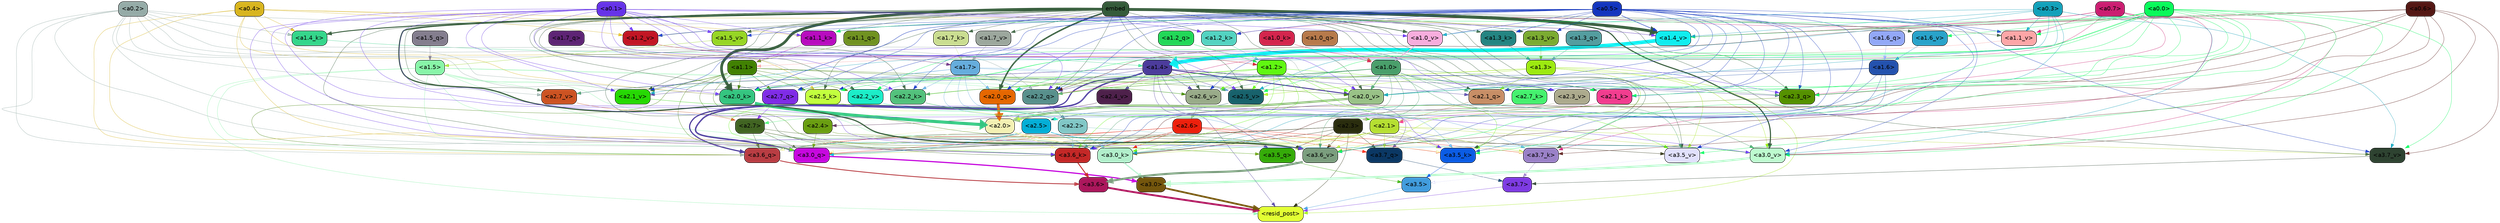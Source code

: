 strict digraph "" {
	graph [bgcolor=transparent,
		layout=dot,
		overlap=false,
		splines=true
	];
	"<a3.7>"	[color=black,
		fillcolor="#7e3be3",
		fontname=Helvetica,
		shape=box,
		style="filled, rounded"];
	"<resid_post>"	[color=black,
		fillcolor="#e2ff33",
		fontname=Helvetica,
		shape=box,
		style="filled, rounded"];
	"<a3.7>" -> "<resid_post>"	[color="#7e3be3",
		penwidth=0.6239100098609924];
	"<a3.6>"	[color=black,
		fillcolor="#ab175c",
		fontname=Helvetica,
		shape=box,
		style="filled, rounded"];
	"<a3.6>" -> "<resid_post>"	[color="#ab175c",
		penwidth=4.569062113761902];
	"<a3.5>"	[color=black,
		fillcolor="#419cdd",
		fontname=Helvetica,
		shape=box,
		style="filled, rounded"];
	"<a3.5>" -> "<resid_post>"	[color="#419cdd",
		penwidth=0.6];
	"<a3.0>"	[color=black,
		fillcolor="#74560d",
		fontname=Helvetica,
		shape=box,
		style="filled, rounded"];
	"<a3.0>" -> "<resid_post>"	[color="#74560d",
		penwidth=4.283544182777405];
	"<a2.3>"	[color=black,
		fillcolor="#2a2d0e",
		fontname=Helvetica,
		shape=box,
		style="filled, rounded"];
	"<a2.3>" -> "<resid_post>"	[color="#2a2d0e",
		penwidth=0.6];
	"<a3.7_q>"	[color=black,
		fillcolor="#0b3864",
		fontname=Helvetica,
		shape=box,
		style="filled, rounded"];
	"<a2.3>" -> "<a3.7_q>"	[color="#2a2d0e",
		penwidth=0.6];
	"<a3.6_q>"	[color=black,
		fillcolor="#b93d43",
		fontname=Helvetica,
		shape=box,
		style="filled, rounded"];
	"<a2.3>" -> "<a3.6_q>"	[color="#2a2d0e",
		penwidth=0.6];
	"<a3.5_q>"	[color=black,
		fillcolor="#35ab09",
		fontname=Helvetica,
		shape=box,
		style="filled, rounded"];
	"<a2.3>" -> "<a3.5_q>"	[color="#2a2d0e",
		penwidth=0.6];
	"<a3.0_q>"	[color=black,
		fillcolor="#c708df",
		fontname=Helvetica,
		shape=box,
		style="filled, rounded"];
	"<a2.3>" -> "<a3.0_q>"	[color="#2a2d0e",
		penwidth=0.6];
	"<a3.0_k>"	[color=black,
		fillcolor="#b1efcb",
		fontname=Helvetica,
		shape=box,
		style="filled, rounded"];
	"<a2.3>" -> "<a3.0_k>"	[color="#2a2d0e",
		penwidth=0.6];
	"<a3.6_v>"	[color=black,
		fillcolor="#7b9e7e",
		fontname=Helvetica,
		shape=box,
		style="filled, rounded"];
	"<a2.3>" -> "<a3.6_v>"	[color="#2a2d0e",
		penwidth=0.6];
	"<a3.5_v>"	[color=black,
		fillcolor="#e1e1fc",
		fontname=Helvetica,
		shape=box,
		style="filled, rounded"];
	"<a2.3>" -> "<a3.5_v>"	[color="#2a2d0e",
		penwidth=0.6];
	"<a3.0_v>"	[color=black,
		fillcolor="#bdfbcf",
		fontname=Helvetica,
		shape=box,
		style="filled, rounded"];
	"<a2.3>" -> "<a3.0_v>"	[color="#2a2d0e",
		penwidth=0.6];
	"<a1.5>"	[color=black,
		fillcolor="#88f5a8",
		fontname=Helvetica,
		shape=box,
		style="filled, rounded"];
	"<a1.5>" -> "<resid_post>"	[color="#88f5a8",
		penwidth=0.6];
	"<a1.5>" -> "<a3.6_q>"	[color="#88f5a8",
		penwidth=0.6];
	"<a1.5>" -> "<a3.5_q>"	[color="#88f5a8",
		penwidth=0.6];
	"<a1.5>" -> "<a3.0_q>"	[color="#88f5a8",
		penwidth=0.6];
	"<a3.6_k>"	[color=black,
		fillcolor="#c42827",
		fontname=Helvetica,
		shape=box,
		style="filled, rounded"];
	"<a1.5>" -> "<a3.6_k>"	[color="#88f5a8",
		penwidth=0.6];
	"<a1.5>" -> "<a3.0_k>"	[color="#88f5a8",
		penwidth=0.6];
	"<a2.2_q>"	[color=black,
		fillcolor="#58908c",
		fontname=Helvetica,
		shape=box,
		style="filled, rounded"];
	"<a1.5>" -> "<a2.2_q>"	[color="#88f5a8",
		penwidth=0.6];
	"<a2.7_v>"	[color=black,
		fillcolor="#cc5322",
		fontname=Helvetica,
		shape=box,
		style="filled, rounded"];
	"<a1.5>" -> "<a2.7_v>"	[color="#88f5a8",
		penwidth=0.6];
	"<a2.6_v>"	[color=black,
		fillcolor="#99ab89",
		fontname=Helvetica,
		shape=box,
		style="filled, rounded"];
	"<a1.5>" -> "<a2.6_v>"	[color="#88f5a8",
		penwidth=0.6];
	"<a2.1_v>"	[color=black,
		fillcolor="#26d804",
		fontname=Helvetica,
		shape=box,
		style="filled, rounded"];
	"<a1.5>" -> "<a2.1_v>"	[color="#88f5a8",
		penwidth=0.6];
	"<a1.4>"	[color=black,
		fillcolor="#4c3c9c",
		fontname=Helvetica,
		shape=box,
		style="filled, rounded"];
	"<a1.4>" -> "<resid_post>"	[color="#4c3c9c",
		penwidth=0.6];
	"<a1.4>" -> "<a3.7_q>"	[color="#4c3c9c",
		penwidth=0.6];
	"<a1.4>" -> "<a3.6_q>"	[color="#4c3c9c",
		penwidth=2.7536282539367676];
	"<a1.4>" -> "<a3.5_q>"	[color="#4c3c9c",
		penwidth=0.6];
	"<a1.4>" -> "<a3.0_q>"	[color="#4c3c9c",
		penwidth=3.3369133472442627];
	"<a2.3_q>"	[color=black,
		fillcolor="#559101",
		fontname=Helvetica,
		shape=box,
		style="filled, rounded"];
	"<a1.4>" -> "<a2.3_q>"	[color="#4c3c9c",
		penwidth=0.6];
	"<a1.4>" -> "<a2.2_q>"	[color="#4c3c9c",
		penwidth=0.6];
	"<a2.1_q>"	[color=black,
		fillcolor="#c78e66",
		fontname=Helvetica,
		shape=box,
		style="filled, rounded"];
	"<a1.4>" -> "<a2.1_q>"	[color="#4c3c9c",
		penwidth=0.6];
	"<a2.0_q>"	[color=black,
		fillcolor="#e56701",
		fontname=Helvetica,
		shape=box,
		style="filled, rounded"];
	"<a1.4>" -> "<a2.0_q>"	[color="#4c3c9c",
		penwidth=0.6];
	"<a2.1_k>"	[color=black,
		fillcolor="#f23d8f",
		fontname=Helvetica,
		shape=box,
		style="filled, rounded"];
	"<a1.4>" -> "<a2.1_k>"	[color="#4c3c9c",
		penwidth=0.6];
	"<a1.4>" -> "<a2.7_v>"	[color="#4c3c9c",
		penwidth=0.6];
	"<a1.4>" -> "<a2.6_v>"	[color="#4c3c9c",
		penwidth=0.6];
	"<a2.5_v>"	[color=black,
		fillcolor="#18626c",
		fontname=Helvetica,
		shape=box,
		style="filled, rounded"];
	"<a1.4>" -> "<a2.5_v>"	[color="#4c3c9c",
		penwidth=0.6];
	"<a2.4_v>"	[color=black,
		fillcolor="#4e214b",
		fontname=Helvetica,
		shape=box,
		style="filled, rounded"];
	"<a1.4>" -> "<a2.4_v>"	[color="#4c3c9c",
		penwidth=0.6];
	"<a1.4>" -> "<a2.1_v>"	[color="#4c3c9c",
		penwidth=0.6];
	"<a2.0_v>"	[color=black,
		fillcolor="#99c287",
		fontname=Helvetica,
		shape=box,
		style="filled, rounded"];
	"<a1.4>" -> "<a2.0_v>"	[color="#4c3c9c",
		penwidth=2.2818827629089355];
	"<a1.3>"	[color=black,
		fillcolor="#9dea10",
		fontname=Helvetica,
		shape=box,
		style="filled, rounded"];
	"<a1.3>" -> "<resid_post>"	[color="#9dea10",
		penwidth=0.6];
	"<a1.3>" -> "<a3.6_v>"	[color="#9dea10",
		penwidth=0.6];
	"<a1.3>" -> "<a3.5_v>"	[color="#9dea10",
		penwidth=0.6];
	"<a1.3>" -> "<a3.0_v>"	[color="#9dea10",
		penwidth=0.6];
	"<a1.3>" -> "<a2.2_q>"	[color="#9dea10",
		penwidth=0.6];
	"<a1.3>" -> "<a2.1_q>"	[color="#9dea10",
		penwidth=0.6];
	"<a2.2_k>"	[color=black,
		fillcolor="#53c17c",
		fontname=Helvetica,
		shape=box,
		style="filled, rounded"];
	"<a1.3>" -> "<a2.2_k>"	[color="#9dea10",
		penwidth=0.6];
	"<a1.3>" -> "<a2.5_v>"	[color="#9dea10",
		penwidth=0.6];
	"<a3.7_q>" -> "<a3.7>"	[color="#0b3864",
		penwidth=0.6];
	"<a3.6_q>" -> "<a3.6>"	[color="#b93d43",
		penwidth=2.0344843566417694];
	"<a3.5_q>" -> "<a3.5>"	[color="#35ab09",
		penwidth=0.6];
	"<a3.0_q>" -> "<a3.0>"	[color="#c708df",
		penwidth=2.863015294075012];
	"<a3.7_k>"	[color=black,
		fillcolor="#9a81c7",
		fontname=Helvetica,
		shape=box,
		style="filled, rounded"];
	"<a3.7_k>" -> "<a3.7>"	[color="#9a81c7",
		penwidth=0.6];
	"<a3.6_k>" -> "<a3.6>"	[color="#c42827",
		penwidth=2.1770318150520325];
	"<a3.5_k>"	[color=black,
		fillcolor="#0b5ce5",
		fontname=Helvetica,
		shape=box,
		style="filled, rounded"];
	"<a3.5_k>" -> "<a3.5>"	[color="#0b5ce5",
		penwidth=0.6];
	"<a3.0_k>" -> "<a3.0>"	[color="#b1efcb",
		penwidth=2.6323853135108948];
	"<a3.7_v>"	[color=black,
		fillcolor="#2e4331",
		fontname=Helvetica,
		shape=box,
		style="filled, rounded"];
	"<a3.7_v>" -> "<a3.7>"	[color="#2e4331",
		penwidth=0.6];
	"<a3.6_v>" -> "<a3.6>"	[color="#7b9e7e",
		penwidth=4.972373723983765];
	"<a3.5_v>" -> "<a3.5>"	[color="#e1e1fc",
		penwidth=0.6];
	"<a3.0_v>" -> "<a3.0>"	[color="#bdfbcf",
		penwidth=5.1638524532318115];
	"<a2.6>"	[color=black,
		fillcolor="#ed200c",
		fontname=Helvetica,
		shape=box,
		style="filled, rounded"];
	"<a2.6>" -> "<a3.7_q>"	[color="#ed200c",
		penwidth=0.6];
	"<a2.6>" -> "<a3.6_q>"	[color="#ed200c",
		penwidth=0.6];
	"<a2.6>" -> "<a3.0_q>"	[color="#ed200c",
		penwidth=0.6];
	"<a2.6>" -> "<a3.7_k>"	[color="#ed200c",
		penwidth=0.6];
	"<a2.6>" -> "<a3.6_k>"	[color="#ed200c",
		penwidth=0.6];
	"<a2.6>" -> "<a3.5_k>"	[color="#ed200c",
		penwidth=0.6];
	"<a2.6>" -> "<a3.0_k>"	[color="#ed200c",
		penwidth=0.6];
	"<a2.1>"	[color=black,
		fillcolor="#b6df32",
		fontname=Helvetica,
		shape=box,
		style="filled, rounded"];
	"<a2.1>" -> "<a3.7_q>"	[color="#b6df32",
		penwidth=0.6];
	"<a2.1>" -> "<a3.6_q>"	[color="#b6df32",
		penwidth=0.6];
	"<a2.1>" -> "<a3.5_q>"	[color="#b6df32",
		penwidth=0.6];
	"<a2.1>" -> "<a3.0_q>"	[color="#b6df32",
		penwidth=0.6];
	"<a2.1>" -> "<a3.7_k>"	[color="#b6df32",
		penwidth=0.6];
	"<a2.1>" -> "<a3.6_k>"	[color="#b6df32",
		penwidth=0.6];
	"<a2.1>" -> "<a3.5_k>"	[color="#b6df32",
		penwidth=0.6];
	"<a2.1>" -> "<a3.0_k>"	[color="#b6df32",
		penwidth=0.6];
	"<a2.1>" -> "<a3.7_v>"	[color="#b6df32",
		penwidth=0.6];
	"<a2.1>" -> "<a3.6_v>"	[color="#b6df32",
		penwidth=0.6];
	"<a2.1>" -> "<a3.0_v>"	[color="#b6df32",
		penwidth=0.6];
	"<a2.7>"	[color=black,
		fillcolor="#416422",
		fontname=Helvetica,
		shape=box,
		style="filled, rounded"];
	"<a2.7>" -> "<a3.6_q>"	[color="#416422",
		penwidth=0.6];
	"<a2.7>" -> "<a3.0_q>"	[color="#416422",
		penwidth=0.6];
	"<a2.7>" -> "<a3.6_k>"	[color="#416422",
		penwidth=0.6];
	"<a2.7>" -> "<a3.0_k>"	[color="#416422",
		penwidth=0.6];
	"<a2.7>" -> "<a3.6_v>"	[color="#416422",
		penwidth=0.6];
	"<a2.5>"	[color=black,
		fillcolor="#05aed6",
		fontname=Helvetica,
		shape=box,
		style="filled, rounded"];
	"<a2.5>" -> "<a3.6_q>"	[color="#05aed6",
		penwidth=0.6];
	"<a2.5>" -> "<a3.0_q>"	[color="#05aed6",
		penwidth=0.6];
	"<a2.5>" -> "<a3.0_k>"	[color="#05aed6",
		penwidth=0.6];
	"<a2.5>" -> "<a3.6_v>"	[color="#05aed6",
		penwidth=0.6];
	"<a2.5>" -> "<a3.0_v>"	[color="#05aed6",
		penwidth=0.6];
	"<a2.0>"	[color=black,
		fillcolor="#f3f0b3",
		fontname=Helvetica,
		shape=box,
		style="filled, rounded"];
	"<a2.0>" -> "<a3.6_q>"	[color="#f3f0b3",
		penwidth=0.6];
	"<a2.0>" -> "<a3.0_q>"	[color="#f3f0b3",
		penwidth=0.6];
	"<a2.0>" -> "<a3.7_k>"	[color="#f3f0b3",
		penwidth=0.6];
	"<a2.0>" -> "<a3.6_k>"	[color="#f3f0b3",
		penwidth=1.7047871947288513];
	"<a2.0>" -> "<a3.5_k>"	[color="#f3f0b3",
		penwidth=0.6];
	"<a2.0>" -> "<a3.0_k>"	[color="#f3f0b3",
		penwidth=2.239806979894638];
	"<a1.1>"	[color=black,
		fillcolor="#418103",
		fontname=Helvetica,
		shape=box,
		style="filled, rounded"];
	"<a1.1>" -> "<a3.6_q>"	[color="#418103",
		penwidth=0.6];
	"<a1.1>" -> "<a3.0_q>"	[color="#418103",
		penwidth=0.6];
	"<a1.1>" -> "<a3.0_k>"	[color="#418103",
		penwidth=0.6];
	"<a1.1>" -> "<a3.6_v>"	[color="#418103",
		penwidth=0.6];
	"<a2.7_q>"	[color=black,
		fillcolor="#7f2ce6",
		fontname=Helvetica,
		shape=box,
		style="filled, rounded"];
	"<a1.1>" -> "<a2.7_q>"	[color="#418103",
		penwidth=0.6];
	"<a2.5_k>"	[color=black,
		fillcolor="#c2ff3e",
		fontname=Helvetica,
		shape=box,
		style="filled, rounded"];
	"<a1.1>" -> "<a2.5_k>"	[color="#418103",
		penwidth=0.6];
	"<a2.0_k>"	[color=black,
		fillcolor="#35c580",
		fontname=Helvetica,
		shape=box,
		style="filled, rounded"];
	"<a1.1>" -> "<a2.0_k>"	[color="#418103",
		penwidth=0.6];
	"<a1.1>" -> "<a2.6_v>"	[color="#418103",
		penwidth=0.6];
	"<a2.2_v>"	[color=black,
		fillcolor="#1cedc8",
		fontname=Helvetica,
		shape=box,
		style="filled, rounded"];
	"<a1.1>" -> "<a2.2_v>"	[color="#418103",
		penwidth=0.6];
	"<a1.1>" -> "<a2.1_v>"	[color="#418103",
		penwidth=0.6];
	"<a1.1>" -> "<a2.0_v>"	[color="#418103",
		penwidth=0.6];
	"<a0.4>"	[color=black,
		fillcolor="#d8b51f",
		fontname=Helvetica,
		shape=box,
		style="filled, rounded"];
	"<a0.4>" -> "<a3.6_q>"	[color="#d8b51f",
		penwidth=0.6];
	"<a0.4>" -> "<a3.0_q>"	[color="#d8b51f",
		penwidth=0.6];
	"<a0.4>" -> "<a3.6_k>"	[color="#d8b51f",
		penwidth=0.6];
	"<a0.4>" -> "<a2.5_k>"	[color="#d8b51f",
		penwidth=0.6];
	"<a0.4>" -> "<a2.0_k>"	[color="#d8b51f",
		penwidth=0.6];
	"<a1.4_k>"	[color=black,
		fillcolor="#35d68b",
		fontname=Helvetica,
		shape=box,
		style="filled, rounded"];
	"<a0.4>" -> "<a1.4_k>"	[color="#d8b51f",
		penwidth=0.6];
	"<a1.1_k>"	[color=black,
		fillcolor="#b80cbf",
		fontname=Helvetica,
		shape=box,
		style="filled, rounded"];
	"<a0.4>" -> "<a1.1_k>"	[color="#d8b51f",
		penwidth=0.6];
	"<a1.4_v>"	[color=black,
		fillcolor="#10edef",
		fontname=Helvetica,
		shape=box,
		style="filled, rounded"];
	"<a0.4>" -> "<a1.4_v>"	[color="#d8b51f",
		penwidth=0.6];
	"<a1.2_v>"	[color=black,
		fillcolor="#c21624",
		fontname=Helvetica,
		shape=box,
		style="filled, rounded"];
	"<a0.4>" -> "<a1.2_v>"	[color="#d8b51f",
		penwidth=0.6];
	"<a0.2>"	[color=black,
		fillcolor="#95aba7",
		fontname=Helvetica,
		shape=box,
		style="filled, rounded"];
	"<a0.2>" -> "<a3.6_q>"	[color="#95aba7",
		penwidth=0.6];
	"<a0.2>" -> "<a3.0_q>"	[color="#95aba7",
		penwidth=0.6];
	"<a0.2>" -> "<a3.6_k>"	[color="#95aba7",
		penwidth=0.6];
	"<a0.2>" -> "<a3.0_k>"	[color="#95aba7",
		penwidth=0.6];
	"<a0.2>" -> "<a2.2_q>"	[color="#95aba7",
		penwidth=0.6];
	"<a0.2>" -> "<a2.2_k>"	[color="#95aba7",
		penwidth=0.6];
	"<a0.2>" -> "<a2.0_k>"	[color="#95aba7",
		penwidth=0.6];
	"<a0.2>" -> "<a2.7_v>"	[color="#95aba7",
		penwidth=0.6];
	"<a0.2>" -> "<a2.1_v>"	[color="#95aba7",
		penwidth=0.6];
	"<a0.2>" -> "<a2.0_v>"	[color="#95aba7",
		penwidth=0.6];
	"<a0.2>" -> "<a1.4_k>"	[color="#95aba7",
		penwidth=0.6];
	"<a0.2>" -> "<a1.4_v>"	[color="#95aba7",
		penwidth=0.6];
	"<a2.4>"	[color=black,
		fillcolor="#6a9e11",
		fontname=Helvetica,
		shape=box,
		style="filled, rounded"];
	"<a2.4>" -> "<a3.5_q>"	[color="#6a9e11",
		penwidth=0.6];
	"<a2.4>" -> "<a3.0_q>"	[color="#6a9e11",
		penwidth=0.6];
	"<a1.2>"	[color=black,
		fillcolor="#60f711",
		fontname=Helvetica,
		shape=box,
		style="filled, rounded"];
	"<a1.2>" -> "<a3.0_q>"	[color="#60f711",
		penwidth=0.6];
	"<a1.2>" -> "<a3.6_k>"	[color="#60f711",
		penwidth=0.6];
	"<a1.2>" -> "<a3.5_k>"	[color="#60f711",
		penwidth=0.6];
	"<a1.2>" -> "<a3.0_k>"	[color="#60f711",
		penwidth=0.6];
	"<a1.2>" -> "<a3.5_v>"	[color="#60f711",
		penwidth=0.6];
	"<a1.2>" -> "<a2.7_q>"	[color="#60f711",
		penwidth=0.6];
	"<a1.2>" -> "<a2.2_q>"	[color="#60f711",
		penwidth=0.6];
	"<a1.2>" -> "<a2.2_k>"	[color="#60f711",
		penwidth=0.6];
	"<a1.2>" -> "<a2.6_v>"	[color="#60f711",
		penwidth=0.6];
	"<a1.2>" -> "<a2.5_v>"	[color="#60f711",
		penwidth=0.6];
	"<a2.3_v>"	[color=black,
		fillcolor="#acaa8d",
		fontname=Helvetica,
		shape=box,
		style="filled, rounded"];
	"<a1.2>" -> "<a2.3_v>"	[color="#60f711",
		penwidth=0.6];
	"<a1.2>" -> "<a2.0_v>"	[color="#60f711",
		penwidth=0.6];
	"<a1.7>"	[color=black,
		fillcolor="#66addd",
		fontname=Helvetica,
		shape=box,
		style="filled, rounded"];
	"<a1.7>" -> "<a3.7_k>"	[color="#66addd",
		penwidth=0.6];
	"<a1.7>" -> "<a3.5_k>"	[color="#66addd",
		penwidth=0.6];
	"<a1.7>" -> "<a3.6_v>"	[color="#66addd",
		penwidth=0.6];
	"<a1.7>" -> "<a2.7_q>"	[color="#66addd",
		penwidth=0.6];
	"<a1.7>" -> "<a2.2_q>"	[color="#66addd",
		penwidth=0.6];
	"<a1.7>" -> "<a2.0_q>"	[color="#66addd",
		penwidth=0.6];
	"<a1.7>" -> "<a2.2_k>"	[color="#66addd",
		penwidth=0.6];
	"<a1.7>" -> "<a2.0_k>"	[color="#66addd",
		penwidth=0.6];
	"<a1.7>" -> "<a2.5_v>"	[color="#66addd",
		penwidth=0.6];
	"<a1.7>" -> "<a2.3_v>"	[color="#66addd",
		penwidth=0.6];
	"<a1.7>" -> "<a2.2_v>"	[color="#66addd",
		penwidth=0.6];
	"<a0.7>"	[color=black,
		fillcolor="#cb1d71",
		fontname=Helvetica,
		shape=box,
		style="filled, rounded"];
	"<a0.7>" -> "<a3.7_k>"	[color="#cb1d71",
		penwidth=0.6];
	"<a0.7>" -> "<a3.0_v>"	[color="#cb1d71",
		penwidth=0.6];
	"<a0.7>" -> "<a2.3_q>"	[color="#cb1d71",
		penwidth=0.6];
	"<a0.7>" -> "<a2.2_q>"	[color="#cb1d71",
		penwidth=0.6];
	"<a1.2_k>"	[color=black,
		fillcolor="#53d3c1",
		fontname=Helvetica,
		shape=box,
		style="filled, rounded"];
	"<a0.7>" -> "<a1.2_k>"	[color="#cb1d71",
		penwidth=0.6];
	"<a0.7>" -> "<a1.4_v>"	[color="#cb1d71",
		penwidth=0.6];
	"<a1.1_v>"	[color=black,
		fillcolor="#fda6a7",
		fontname=Helvetica,
		shape=box,
		style="filled, rounded"];
	"<a0.7>" -> "<a1.1_v>"	[color="#cb1d71",
		penwidth=0.6];
	"<a0.6>"	[color=black,
		fillcolor="#541714",
		fontname=Helvetica,
		shape=box,
		style="filled, rounded"];
	"<a0.6>" -> "<a3.7_k>"	[color="#541714",
		penwidth=0.6];
	"<a0.6>" -> "<a3.6_k>"	[color="#541714",
		penwidth=0.6];
	"<a0.6>" -> "<a3.0_k>"	[color="#541714",
		penwidth=0.6];
	"<a0.6>" -> "<a3.7_v>"	[color="#541714",
		penwidth=0.6];
	"<a0.6>" -> "<a3.6_v>"	[color="#541714",
		penwidth=0.6];
	"<a0.6>" -> "<a3.0_v>"	[color="#541714",
		penwidth=0.6];
	"<a0.6>" -> "<a2.3_q>"	[color="#541714",
		penwidth=0.6];
	"<a0.6>" -> "<a2.2_q>"	[color="#541714",
		penwidth=0.6];
	"<a0.6>" -> "<a1.4_v>"	[color="#541714",
		penwidth=0.6];
	embed	[color=black,
		fillcolor="#355b3a",
		fontname=Helvetica,
		shape=box,
		style="filled, rounded"];
	embed -> "<a3.7_k>"	[color="#355b3a",
		penwidth=0.6];
	embed -> "<a3.6_k>"	[color="#355b3a",
		penwidth=0.6];
	embed -> "<a3.5_k>"	[color="#355b3a",
		penwidth=0.6];
	embed -> "<a3.0_k>"	[color="#355b3a",
		penwidth=0.6];
	embed -> "<a3.7_v>"	[color="#355b3a",
		penwidth=0.6];
	embed -> "<a3.6_v>"	[color="#355b3a",
		penwidth=2.7369276881217957];
	embed -> "<a3.5_v>"	[color="#355b3a",
		penwidth=0.6];
	embed -> "<a3.0_v>"	[color="#355b3a",
		penwidth=2.5778204202651978];
	embed -> "<a2.7_q>"	[color="#355b3a",
		penwidth=0.6];
	embed -> "<a2.3_q>"	[color="#355b3a",
		penwidth=0.6];
	embed -> "<a2.2_q>"	[color="#355b3a",
		penwidth=0.6];
	embed -> "<a2.1_q>"	[color="#355b3a",
		penwidth=0.6];
	embed -> "<a2.0_q>"	[color="#355b3a",
		penwidth=3.459219217300415];
	embed -> "<a2.5_k>"	[color="#355b3a",
		penwidth=0.6];
	embed -> "<a2.2_k>"	[color="#355b3a",
		penwidth=0.6363201141357422];
	embed -> "<a2.1_k>"	[color="#355b3a",
		penwidth=0.6];
	embed -> "<a2.0_k>"	[color="#355b3a",
		penwidth=6.407642982900143];
	embed -> "<a2.7_v>"	[color="#355b3a",
		penwidth=0.6];
	embed -> "<a2.6_v>"	[color="#355b3a",
		penwidth=0.6];
	embed -> "<a2.5_v>"	[color="#355b3a",
		penwidth=0.6];
	embed -> "<a2.3_v>"	[color="#355b3a",
		penwidth=0.6];
	embed -> "<a2.2_v>"	[color="#355b3a",
		penwidth=0.6175012588500977];
	embed -> "<a2.1_v>"	[color="#355b3a",
		penwidth=0.6];
	embed -> "<a2.0_v>"	[color="#355b3a",
		penwidth=0.6];
	"<a1.7_k>"	[color=black,
		fillcolor="#cadd91",
		fontname=Helvetica,
		shape=box,
		style="filled, rounded"];
	embed -> "<a1.7_k>"	[color="#355b3a",
		penwidth=0.6];
	embed -> "<a1.4_k>"	[color="#355b3a",
		penwidth=2.1454997062683105];
	"<a1.3_k>"	[color=black,
		fillcolor="#248582",
		fontname=Helvetica,
		shape=box,
		style="filled, rounded"];
	embed -> "<a1.3_k>"	[color="#355b3a",
		penwidth=0.6];
	embed -> "<a1.2_k>"	[color="#355b3a",
		penwidth=0.6];
	embed -> "<a1.1_k>"	[color="#355b3a",
		penwidth=0.6];
	"<a1.7_v>"	[color=black,
		fillcolor="#9ca79d",
		fontname=Helvetica,
		shape=box,
		style="filled, rounded"];
	embed -> "<a1.7_v>"	[color="#355b3a",
		penwidth=0.6];
	"<a1.6_v>"	[color=black,
		fillcolor="#29a3ca",
		fontname=Helvetica,
		shape=box,
		style="filled, rounded"];
	embed -> "<a1.6_v>"	[color="#355b3a",
		penwidth=0.6];
	"<a1.5_v>"	[color=black,
		fillcolor="#97d625",
		fontname=Helvetica,
		shape=box,
		style="filled, rounded"];
	embed -> "<a1.5_v>"	[color="#355b3a",
		penwidth=0.6];
	embed -> "<a1.4_v>"	[color="#355b3a",
		penwidth=6.860090345144272];
	"<a1.3_v>"	[color=black,
		fillcolor="#7bab31",
		fontname=Helvetica,
		shape=box,
		style="filled, rounded"];
	embed -> "<a1.3_v>"	[color="#355b3a",
		penwidth=0.6];
	embed -> "<a1.2_v>"	[color="#355b3a",
		penwidth=0.6];
	embed -> "<a1.1_v>"	[color="#355b3a",
		penwidth=0.6];
	"<a1.0_v>"	[color=black,
		fillcolor="#f7addd",
		fontname=Helvetica,
		shape=box,
		style="filled, rounded"];
	embed -> "<a1.0_v>"	[color="#355b3a",
		penwidth=1.2940821647644043];
	"<a2.2>"	[color=black,
		fillcolor="#81c7c6",
		fontname=Helvetica,
		shape=box,
		style="filled, rounded"];
	"<a2.2>" -> "<a3.6_k>"	[color="#81c7c6",
		penwidth=0.6];
	"<a2.2>" -> "<a3.0_k>"	[color="#81c7c6",
		penwidth=0.6];
	"<a2.2>" -> "<a3.6_v>"	[color="#81c7c6",
		penwidth=0.6];
	"<a1.6>"	[color=black,
		fillcolor="#2452ae",
		fontname=Helvetica,
		shape=box,
		style="filled, rounded"];
	"<a1.6>" -> "<a3.6_k>"	[color="#2452ae",
		penwidth=0.6];
	"<a1.6>" -> "<a3.5_k>"	[color="#2452ae",
		penwidth=0.6];
	"<a1.6>" -> "<a3.6_v>"	[color="#2452ae",
		penwidth=0.6];
	"<a1.6>" -> "<a2.0_k>"	[color="#2452ae",
		penwidth=0.6];
	"<a1.6>" -> "<a2.0_v>"	[color="#2452ae",
		penwidth=0.6];
	"<a1.0>"	[color=black,
		fillcolor="#4a9f6b",
		fontname=Helvetica,
		shape=box,
		style="filled, rounded"];
	"<a1.0>" -> "<a3.6_k>"	[color="#4a9f6b",
		penwidth=0.6];
	"<a1.0>" -> "<a3.0_k>"	[color="#4a9f6b",
		penwidth=0.6];
	"<a1.0>" -> "<a3.6_v>"	[color="#4a9f6b",
		penwidth=0.6];
	"<a1.0>" -> "<a3.5_v>"	[color="#4a9f6b",
		penwidth=0.6];
	"<a1.0>" -> "<a3.0_v>"	[color="#4a9f6b",
		penwidth=0.6];
	"<a1.0>" -> "<a2.3_q>"	[color="#4a9f6b",
		penwidth=0.6];
	"<a1.0>" -> "<a2.2_q>"	[color="#4a9f6b",
		penwidth=0.6];
	"<a1.0>" -> "<a2.1_q>"	[color="#4a9f6b",
		penwidth=0.6];
	"<a2.7_k>"	[color=black,
		fillcolor="#45f16e",
		fontname=Helvetica,
		shape=box,
		style="filled, rounded"];
	"<a1.0>" -> "<a2.7_k>"	[color="#4a9f6b",
		penwidth=0.6];
	"<a1.0>" -> "<a2.2_k>"	[color="#4a9f6b",
		penwidth=0.6];
	"<a1.0>" -> "<a2.0_k>"	[color="#4a9f6b",
		penwidth=0.6];
	"<a1.0>" -> "<a2.7_v>"	[color="#4a9f6b",
		penwidth=0.6];
	"<a1.0>" -> "<a2.6_v>"	[color="#4a9f6b",
		penwidth=0.6];
	"<a1.0>" -> "<a2.0_v>"	[color="#4a9f6b",
		penwidth=1.2978954315185547];
	"<a0.5>"	[color=black,
		fillcolor="#1335be",
		fontname=Helvetica,
		shape=box,
		style="filled, rounded"];
	"<a0.5>" -> "<a3.6_k>"	[color="#1335be",
		penwidth=0.6];
	"<a0.5>" -> "<a3.7_v>"	[color="#1335be",
		penwidth=0.6];
	"<a0.5>" -> "<a3.6_v>"	[color="#1335be",
		penwidth=0.6];
	"<a0.5>" -> "<a3.5_v>"	[color="#1335be",
		penwidth=0.6];
	"<a0.5>" -> "<a3.0_v>"	[color="#1335be",
		penwidth=0.6];
	"<a0.5>" -> "<a2.7_q>"	[color="#1335be",
		penwidth=0.6];
	"<a0.5>" -> "<a2.3_q>"	[color="#1335be",
		penwidth=0.6];
	"<a0.5>" -> "<a2.2_q>"	[color="#1335be",
		penwidth=0.6];
	"<a0.5>" -> "<a2.1_q>"	[color="#1335be",
		penwidth=0.6];
	"<a0.5>" -> "<a2.0_q>"	[color="#1335be",
		penwidth=0.6];
	"<a0.5>" -> "<a2.7_k>"	[color="#1335be",
		penwidth=0.6];
	"<a0.5>" -> "<a2.5_k>"	[color="#1335be",
		penwidth=0.6];
	"<a0.5>" -> "<a2.2_k>"	[color="#1335be",
		penwidth=0.6];
	"<a0.5>" -> "<a2.1_k>"	[color="#1335be",
		penwidth=0.6];
	"<a0.5>" -> "<a2.0_k>"	[color="#1335be",
		penwidth=0.7721366882324219];
	"<a0.5>" -> "<a2.6_v>"	[color="#1335be",
		penwidth=0.6];
	"<a0.5>" -> "<a2.3_v>"	[color="#1335be",
		penwidth=0.6];
	"<a0.5>" -> "<a2.1_v>"	[color="#1335be",
		penwidth=0.6];
	"<a0.5>" -> "<a2.0_v>"	[color="#1335be",
		penwidth=0.6];
	"<a0.5>" -> "<a1.3_k>"	[color="#1335be",
		penwidth=0.6];
	"<a0.5>" -> "<a1.2_k>"	[color="#1335be",
		penwidth=0.6];
	"<a0.5>" -> "<a1.1_k>"	[color="#1335be",
		penwidth=0.6];
	"<a0.5>" -> "<a1.5_v>"	[color="#1335be",
		penwidth=0.6];
	"<a0.5>" -> "<a1.4_v>"	[color="#1335be",
		penwidth=1.0206317901611328];
	"<a0.5>" -> "<a1.3_v>"	[color="#1335be",
		penwidth=0.6];
	"<a0.5>" -> "<a1.2_v>"	[color="#1335be",
		penwidth=0.6];
	"<a0.5>" -> "<a1.1_v>"	[color="#1335be",
		penwidth=0.6];
	"<a0.5>" -> "<a1.0_v>"	[color="#1335be",
		penwidth=0.6];
	"<a0.1>"	[color=black,
		fillcolor="#6633e8",
		fontname=Helvetica,
		shape=box,
		style="filled, rounded"];
	"<a0.1>" -> "<a3.6_k>"	[color="#6633e8",
		penwidth=0.6];
	"<a0.1>" -> "<a3.5_k>"	[color="#6633e8",
		penwidth=0.6];
	"<a0.1>" -> "<a3.0_k>"	[color="#6633e8",
		penwidth=0.6];
	"<a0.1>" -> "<a3.6_v>"	[color="#6633e8",
		penwidth=0.6];
	"<a0.1>" -> "<a3.0_v>"	[color="#6633e8",
		penwidth=0.6];
	"<a0.1>" -> "<a2.3_q>"	[color="#6633e8",
		penwidth=0.6];
	"<a0.1>" -> "<a2.2_q>"	[color="#6633e8",
		penwidth=0.6];
	"<a0.1>" -> "<a2.2_k>"	[color="#6633e8",
		penwidth=0.6];
	"<a0.1>" -> "<a2.0_k>"	[color="#6633e8",
		penwidth=0.6];
	"<a0.1>" -> "<a2.5_v>"	[color="#6633e8",
		penwidth=0.6];
	"<a0.1>" -> "<a2.3_v>"	[color="#6633e8",
		penwidth=0.6];
	"<a0.1>" -> "<a2.1_v>"	[color="#6633e8",
		penwidth=0.6];
	"<a0.1>" -> "<a2.0_v>"	[color="#6633e8",
		penwidth=0.6];
	"<a0.1>" -> "<a1.2_k>"	[color="#6633e8",
		penwidth=0.6];
	"<a0.1>" -> "<a1.1_k>"	[color="#6633e8",
		penwidth=0.6];
	"<a0.1>" -> "<a1.5_v>"	[color="#6633e8",
		penwidth=0.6];
	"<a0.1>" -> "<a1.4_v>"	[color="#6633e8",
		penwidth=0.6];
	"<a0.1>" -> "<a1.2_v>"	[color="#6633e8",
		penwidth=0.6];
	"<a0.1>" -> "<a1.0_v>"	[color="#6633e8",
		penwidth=0.6];
	"<a0.0>"	[color=black,
		fillcolor="#08f95a",
		fontname=Helvetica,
		shape=box,
		style="filled, rounded"];
	"<a0.0>" -> "<a3.5_k>"	[color="#08f95a",
		penwidth=0.6];
	"<a0.0>" -> "<a3.7_v>"	[color="#08f95a",
		penwidth=0.6];
	"<a0.0>" -> "<a3.6_v>"	[color="#08f95a",
		penwidth=0.6];
	"<a0.0>" -> "<a3.5_v>"	[color="#08f95a",
		penwidth=0.6];
	"<a0.0>" -> "<a3.0_v>"	[color="#08f95a",
		penwidth=0.6];
	"<a0.0>" -> "<a2.3_q>"	[color="#08f95a",
		penwidth=0.6];
	"<a0.0>" -> "<a2.0_q>"	[color="#08f95a",
		penwidth=0.6];
	"<a0.0>" -> "<a2.5_k>"	[color="#08f95a",
		penwidth=0.6];
	"<a0.0>" -> "<a2.1_k>"	[color="#08f95a",
		penwidth=0.6];
	"<a0.0>" -> "<a2.0_k>"	[color="#08f95a",
		penwidth=0.6];
	"<a0.0>" -> "<a2.5_v>"	[color="#08f95a",
		penwidth=0.6];
	"<a0.0>" -> "<a2.3_v>"	[color="#08f95a",
		penwidth=0.6];
	"<a0.0>" -> "<a2.2_v>"	[color="#08f95a",
		penwidth=0.6];
	"<a0.0>" -> "<a2.0_v>"	[color="#08f95a",
		penwidth=0.6];
	"<a0.0>" -> "<a1.1_k>"	[color="#08f95a",
		penwidth=0.6];
	"<a0.0>" -> "<a1.6_v>"	[color="#08f95a",
		penwidth=0.6];
	"<a0.0>" -> "<a1.4_v>"	[color="#08f95a",
		penwidth=0.6];
	"<a0.0>" -> "<a1.1_v>"	[color="#08f95a",
		penwidth=0.6];
	"<a0.3>"	[color=black,
		fillcolor="#12a1ba",
		fontname=Helvetica,
		shape=box,
		style="filled, rounded"];
	"<a0.3>" -> "<a3.0_k>"	[color="#12a1ba",
		penwidth=0.6];
	"<a0.3>" -> "<a3.7_v>"	[color="#12a1ba",
		penwidth=0.6];
	"<a0.3>" -> "<a3.0_v>"	[color="#12a1ba",
		penwidth=0.6];
	"<a0.3>" -> "<a2.5_v>"	[color="#12a1ba",
		penwidth=0.6];
	"<a0.3>" -> "<a2.1_v>"	[color="#12a1ba",
		penwidth=0.6];
	"<a0.3>" -> "<a2.0_v>"	[color="#12a1ba",
		penwidth=0.6];
	"<a0.3>" -> "<a1.4_v>"	[color="#12a1ba",
		penwidth=0.6];
	"<a0.3>" -> "<a1.1_v>"	[color="#12a1ba",
		penwidth=0.6];
	"<a0.3>" -> "<a1.0_v>"	[color="#12a1ba",
		penwidth=0.6];
	"<a2.7_q>" -> "<a2.7>"	[color="#7f2ce6",
		penwidth=0.6];
	"<a2.3_q>" -> "<a2.3>"	[color="#559101",
		penwidth=0.6];
	"<a2.2_q>" -> "<a2.2>"	[color="#58908c",
		penwidth=0.7441773414611816];
	"<a2.1_q>" -> "<a2.1>"	[color="#c78e66",
		penwidth=0.6];
	"<a2.0_q>" -> "<a2.0>"	[color="#e56701",
		penwidth=6.422367453575134];
	"<a2.7_k>" -> "<a2.7>"	[color="#45f16e",
		penwidth=0.6];
	"<a2.5_k>" -> "<a2.5>"	[color="#c2ff3e",
		penwidth=0.6];
	"<a2.2_k>" -> "<a2.2>"	[color="#53c17c",
		penwidth=0.8810110092163086];
	"<a2.1_k>" -> "<a2.1>"	[color="#f23d8f",
		penwidth=0.6];
	"<a2.0_k>" -> "<a2.0>"	[color="#35c580",
		penwidth=7.398894429206848];
	"<a2.7_v>" -> "<a2.7>"	[color="#cc5322",
		penwidth=0.6];
	"<a2.6_v>" -> "<a2.6>"	[color="#99ab89",
		penwidth=0.6];
	"<a2.5_v>" -> "<a2.5>"	[color="#18626c",
		penwidth=0.6];
	"<a2.4_v>" -> "<a2.4>"	[color="#4e214b",
		penwidth=0.6];
	"<a2.3_v>" -> "<a2.3>"	[color="#acaa8d",
		penwidth=0.6];
	"<a2.2_v>" -> "<a2.2>"	[color="#1cedc8",
		penwidth=0.6];
	"<a2.1_v>" -> "<a2.1>"	[color="#26d804",
		penwidth=0.6];
	"<a2.0_v>" -> "<a2.0>"	[color="#99c287",
		penwidth=5.395828627049923];
	"<a1.7_q>"	[color=black,
		fillcolor="#5e2475",
		fontname=Helvetica,
		shape=box,
		style="filled, rounded"];
	"<a1.7_q>" -> "<a1.7>"	[color="#5e2475",
		penwidth=0.6];
	"<a1.6_q>"	[color=black,
		fillcolor="#93a8f7",
		fontname=Helvetica,
		shape=box,
		style="filled, rounded"];
	"<a1.6_q>" -> "<a1.6>"	[color="#93a8f7",
		penwidth=0.6];
	"<a1.5_q>"	[color=black,
		fillcolor="#847e8e",
		fontname=Helvetica,
		shape=box,
		style="filled, rounded"];
	"<a1.5_q>" -> "<a1.5>"	[color="#847e8e",
		penwidth=0.6];
	"<a1.3_q>"	[color=black,
		fillcolor="#549d9f",
		fontname=Helvetica,
		shape=box,
		style="filled, rounded"];
	"<a1.3_q>" -> "<a1.3>"	[color="#549d9f",
		penwidth=0.6];
	"<a1.2_q>"	[color=black,
		fillcolor="#22d858",
		fontname=Helvetica,
		shape=box,
		style="filled, rounded"];
	"<a1.2_q>" -> "<a1.2>"	[color="#22d858",
		penwidth=0.6];
	"<a1.1_q>"	[color=black,
		fillcolor="#709221",
		fontname=Helvetica,
		shape=box,
		style="filled, rounded"];
	"<a1.1_q>" -> "<a1.1>"	[color="#709221",
		penwidth=0.6];
	"<a1.0_q>"	[color=black,
		fillcolor="#b77a4b",
		fontname=Helvetica,
		shape=box,
		style="filled, rounded"];
	"<a1.0_q>" -> "<a1.0>"	[color="#b77a4b",
		penwidth=0.6];
	"<a1.7_k>" -> "<a1.7>"	[color="#cadd91",
		penwidth=0.6];
	"<a1.4_k>" -> "<a1.4>"	[color="#35d68b",
		penwidth=0.6];
	"<a1.3_k>" -> "<a1.3>"	[color="#248582",
		penwidth=0.6];
	"<a1.2_k>" -> "<a1.2>"	[color="#53d3c1",
		penwidth=0.6];
	"<a1.1_k>" -> "<a1.1>"	[color="#b80cbf",
		penwidth=0.6];
	"<a1.0_k>"	[color=black,
		fillcolor="#d4254d",
		fontname=Helvetica,
		shape=box,
		style="filled, rounded"];
	"<a1.0_k>" -> "<a1.0>"	[color="#d4254d",
		penwidth=0.6];
	"<a1.7_v>" -> "<a1.7>"	[color="#9ca79d",
		penwidth=0.6];
	"<a1.6_v>" -> "<a1.6>"	[color="#29a3ca",
		penwidth=0.6];
	"<a1.5_v>" -> "<a1.5>"	[color="#97d625",
		penwidth=0.6];
	"<a1.4_v>" -> "<a1.4>"	[color="#10edef",
		penwidth=8.774570226669312];
	"<a1.3_v>" -> "<a1.3>"	[color="#7bab31",
		penwidth=0.6];
	"<a1.2_v>" -> "<a1.2>"	[color="#c21624",
		penwidth=0.6];
	"<a1.1_v>" -> "<a1.1>"	[color="#fda6a7",
		penwidth=0.6];
	"<a1.0_v>" -> "<a1.0>"	[color="#f7addd",
		penwidth=2.0497570037841797];
}
